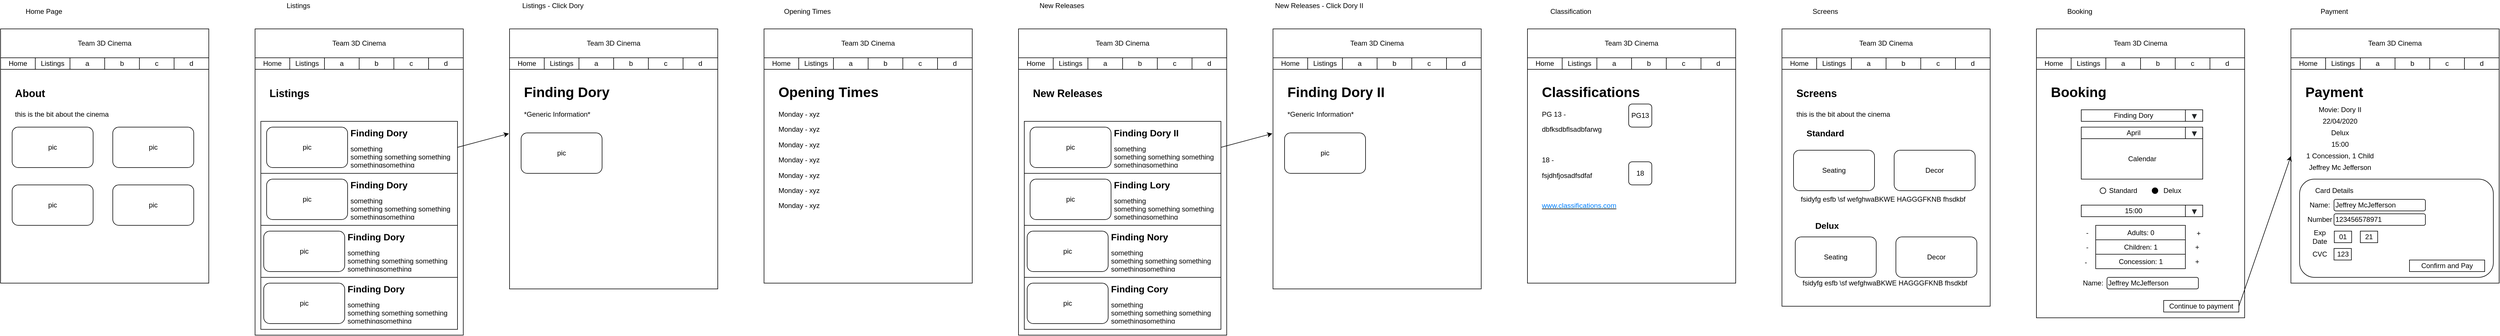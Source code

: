 <mxfile version="12.9.1" type="device"><diagram id="JrNga19NM8bTcL-4Tcwb" name="Page-1"><mxGraphModel dx="1422" dy="713" grid="1" gridSize="10" guides="1" tooltips="1" connect="1" arrows="1" fold="1" page="1" pageScale="1" pageWidth="827" pageHeight="1169" math="0" shadow="0"><root><mxCell id="0"/><mxCell id="1" parent="0"/><mxCell id="-zU_HBBz03_BT-fTh2u9-17" value="" style="rounded=0;whiteSpace=wrap;html=1;" vertex="1" parent="1"><mxGeometry x="520" y="80" width="360" height="530" as="geometry"/></mxCell><mxCell id="-zU_HBBz03_BT-fTh2u9-51" value="" style="rounded=0;whiteSpace=wrap;html=1;" vertex="1" parent="1"><mxGeometry x="530" y="510" width="340" height="90" as="geometry"/></mxCell><mxCell id="-zU_HBBz03_BT-fTh2u9-50" value="" style="rounded=0;whiteSpace=wrap;html=1;" vertex="1" parent="1"><mxGeometry x="530" y="420" width="340" height="90" as="geometry"/></mxCell><mxCell id="-zU_HBBz03_BT-fTh2u9-49" value="" style="rounded=0;whiteSpace=wrap;html=1;" vertex="1" parent="1"><mxGeometry x="530" y="330" width="340" height="90" as="geometry"/></mxCell><mxCell id="-zU_HBBz03_BT-fTh2u9-1" value="" style="rounded=0;whiteSpace=wrap;html=1;" vertex="1" parent="1"><mxGeometry x="80" y="80" width="360" height="440" as="geometry"/></mxCell><mxCell id="-zU_HBBz03_BT-fTh2u9-2" value="Team 3D Cinema" style="rounded=0;whiteSpace=wrap;html=1;" vertex="1" parent="1"><mxGeometry x="80" y="80" width="360" height="50" as="geometry"/></mxCell><mxCell id="-zU_HBBz03_BT-fTh2u9-4" value="Home" style="rounded=0;whiteSpace=wrap;html=1;" vertex="1" parent="1"><mxGeometry x="80" y="130" width="60" height="20" as="geometry"/></mxCell><mxCell id="-zU_HBBz03_BT-fTh2u9-5" value="Listings" style="rounded=0;whiteSpace=wrap;html=1;" vertex="1" parent="1"><mxGeometry x="140" y="130" width="60" height="20" as="geometry"/></mxCell><mxCell id="-zU_HBBz03_BT-fTh2u9-6" value="a" style="rounded=0;whiteSpace=wrap;html=1;" vertex="1" parent="1"><mxGeometry x="200" y="130" width="60" height="20" as="geometry"/></mxCell><mxCell id="-zU_HBBz03_BT-fTh2u9-7" value="b" style="rounded=0;whiteSpace=wrap;html=1;" vertex="1" parent="1"><mxGeometry x="260" y="130" width="60" height="20" as="geometry"/></mxCell><mxCell id="-zU_HBBz03_BT-fTh2u9-8" value="c" style="rounded=0;whiteSpace=wrap;html=1;" vertex="1" parent="1"><mxGeometry x="320" y="130" width="60" height="20" as="geometry"/></mxCell><mxCell id="-zU_HBBz03_BT-fTh2u9-9" value="d" style="rounded=0;whiteSpace=wrap;html=1;" vertex="1" parent="1"><mxGeometry x="380" y="130" width="60" height="20" as="geometry"/></mxCell><mxCell id="-zU_HBBz03_BT-fTh2u9-12" value="pic" style="rounded=1;whiteSpace=wrap;html=1;" vertex="1" parent="1"><mxGeometry x="100" y="250" width="140" height="70" as="geometry"/></mxCell><mxCell id="-zU_HBBz03_BT-fTh2u9-13" value="pic" style="rounded=1;whiteSpace=wrap;html=1;" vertex="1" parent="1"><mxGeometry x="274" y="250" width="140" height="70" as="geometry"/></mxCell><mxCell id="-zU_HBBz03_BT-fTh2u9-14" value="pic" style="rounded=1;whiteSpace=wrap;html=1;" vertex="1" parent="1"><mxGeometry x="100" y="350" width="140" height="70" as="geometry"/></mxCell><mxCell id="-zU_HBBz03_BT-fTh2u9-15" value="pic" style="rounded=1;whiteSpace=wrap;html=1;" vertex="1" parent="1"><mxGeometry x="274" y="350" width="140" height="70" as="geometry"/></mxCell><mxCell id="-zU_HBBz03_BT-fTh2u9-16" value="&lt;h1&gt;&lt;span&gt;&lt;font style=&quot;font-size: 18px&quot;&gt;About&lt;/font&gt;&lt;/span&gt;&lt;br&gt;&lt;/h1&gt;&lt;div&gt;&lt;span&gt;this is the bit about the cinema&lt;/span&gt;&lt;/div&gt;" style="text;html=1;strokeColor=none;fillColor=none;spacing=5;spacingTop=-20;whiteSpace=wrap;overflow=hidden;rounded=0;" vertex="1" parent="1"><mxGeometry x="100" y="170" width="190" height="120" as="geometry"/></mxCell><mxCell id="-zU_HBBz03_BT-fTh2u9-18" value="Team 3D Cinema" style="rounded=0;whiteSpace=wrap;html=1;" vertex="1" parent="1"><mxGeometry x="520" y="80" width="360" height="50" as="geometry"/></mxCell><mxCell id="-zU_HBBz03_BT-fTh2u9-19" value="Home" style="rounded=0;whiteSpace=wrap;html=1;" vertex="1" parent="1"><mxGeometry x="520" y="130" width="60" height="20" as="geometry"/></mxCell><mxCell id="-zU_HBBz03_BT-fTh2u9-20" value="Listings" style="rounded=0;whiteSpace=wrap;html=1;" vertex="1" parent="1"><mxGeometry x="580" y="130" width="60" height="20" as="geometry"/></mxCell><mxCell id="-zU_HBBz03_BT-fTh2u9-21" value="a" style="rounded=0;whiteSpace=wrap;html=1;" vertex="1" parent="1"><mxGeometry x="640" y="130" width="60" height="20" as="geometry"/></mxCell><mxCell id="-zU_HBBz03_BT-fTh2u9-22" value="b" style="rounded=0;whiteSpace=wrap;html=1;" vertex="1" parent="1"><mxGeometry x="700" y="130" width="60" height="20" as="geometry"/></mxCell><mxCell id="-zU_HBBz03_BT-fTh2u9-23" value="c" style="rounded=0;whiteSpace=wrap;html=1;" vertex="1" parent="1"><mxGeometry x="760" y="130" width="60" height="20" as="geometry"/></mxCell><mxCell id="-zU_HBBz03_BT-fTh2u9-24" value="d" style="rounded=0;whiteSpace=wrap;html=1;" vertex="1" parent="1"><mxGeometry x="820" y="130" width="60" height="20" as="geometry"/></mxCell><mxCell id="-zU_HBBz03_BT-fTh2u9-26" value="pic" style="rounded=1;whiteSpace=wrap;html=1;" vertex="1" parent="1"><mxGeometry x="535" y="430" width="140" height="70" as="geometry"/></mxCell><mxCell id="-zU_HBBz03_BT-fTh2u9-27" value="pic" style="rounded=1;whiteSpace=wrap;html=1;" vertex="1" parent="1"><mxGeometry x="540" y="340" width="140" height="70" as="geometry"/></mxCell><mxCell id="-zU_HBBz03_BT-fTh2u9-28" value="pic" style="rounded=1;whiteSpace=wrap;html=1;" vertex="1" parent="1"><mxGeometry x="535" y="520" width="140" height="70" as="geometry"/></mxCell><mxCell id="-zU_HBBz03_BT-fTh2u9-29" value="&lt;h1&gt;&lt;span style=&quot;font-size: 18px&quot;&gt;Listings&lt;/span&gt;&lt;/h1&gt;" style="text;html=1;strokeColor=none;fillColor=none;spacing=5;spacingTop=-20;whiteSpace=wrap;overflow=hidden;rounded=0;" vertex="1" parent="1"><mxGeometry x="540" y="170" width="190" height="120" as="geometry"/></mxCell><mxCell id="-zU_HBBz03_BT-fTh2u9-30" value="" style="rounded=0;whiteSpace=wrap;html=1;" vertex="1" parent="1"><mxGeometry x="960" y="90" width="360" height="440" as="geometry"/></mxCell><mxCell id="-zU_HBBz03_BT-fTh2u9-31" value="Team 3D Cinema" style="rounded=0;whiteSpace=wrap;html=1;" vertex="1" parent="1"><mxGeometry x="960" y="80" width="360" height="50" as="geometry"/></mxCell><mxCell id="-zU_HBBz03_BT-fTh2u9-32" value="Home" style="rounded=0;whiteSpace=wrap;html=1;" vertex="1" parent="1"><mxGeometry x="960" y="130" width="60" height="20" as="geometry"/></mxCell><mxCell id="-zU_HBBz03_BT-fTh2u9-33" value="Listings" style="rounded=0;whiteSpace=wrap;html=1;" vertex="1" parent="1"><mxGeometry x="1020" y="130" width="60" height="20" as="geometry"/></mxCell><mxCell id="-zU_HBBz03_BT-fTh2u9-34" value="a" style="rounded=0;whiteSpace=wrap;html=1;" vertex="1" parent="1"><mxGeometry x="1080" y="130" width="60" height="20" as="geometry"/></mxCell><mxCell id="-zU_HBBz03_BT-fTh2u9-35" value="b" style="rounded=0;whiteSpace=wrap;html=1;" vertex="1" parent="1"><mxGeometry x="1140" y="130" width="60" height="20" as="geometry"/></mxCell><mxCell id="-zU_HBBz03_BT-fTh2u9-36" value="c" style="rounded=0;whiteSpace=wrap;html=1;" vertex="1" parent="1"><mxGeometry x="1200" y="130" width="60" height="20" as="geometry"/></mxCell><mxCell id="-zU_HBBz03_BT-fTh2u9-37" value="d" style="rounded=0;whiteSpace=wrap;html=1;" vertex="1" parent="1"><mxGeometry x="1260" y="130" width="60" height="20" as="geometry"/></mxCell><mxCell id="-zU_HBBz03_BT-fTh2u9-45" value="&lt;h1 style=&quot;font-size: 16px&quot;&gt;Finding Dory&lt;/h1&gt;&lt;div&gt;something&lt;/div&gt;something something something somethingsomething&amp;nbsp;" style="text;html=1;strokeColor=none;fillColor=none;spacing=5;spacingTop=-20;whiteSpace=wrap;overflow=hidden;rounded=0;" vertex="1" parent="1"><mxGeometry x="680" y="340" width="190" height="70" as="geometry"/></mxCell><mxCell id="-zU_HBBz03_BT-fTh2u9-46" value="&lt;h1 style=&quot;font-size: 16px&quot;&gt;Finding Dory&lt;/h1&gt;&lt;div&gt;something&lt;/div&gt;something something something somethingsomething&amp;nbsp;" style="text;html=1;strokeColor=none;fillColor=none;spacing=5;spacingTop=-20;whiteSpace=wrap;overflow=hidden;rounded=0;" vertex="1" parent="1"><mxGeometry x="675" y="430" width="190" height="70" as="geometry"/></mxCell><mxCell id="-zU_HBBz03_BT-fTh2u9-47" value="&lt;h1 style=&quot;font-size: 16px&quot;&gt;Finding Dory&lt;/h1&gt;&lt;div&gt;something&lt;/div&gt;something something something somethingsomething&amp;nbsp;" style="text;html=1;strokeColor=none;fillColor=none;spacing=5;spacingTop=-20;whiteSpace=wrap;overflow=hidden;rounded=0;" vertex="1" parent="1"><mxGeometry x="675" y="520" width="190" height="70" as="geometry"/></mxCell><mxCell id="-zU_HBBz03_BT-fTh2u9-48" value="" style="rounded=0;whiteSpace=wrap;html=1;" vertex="1" parent="1"><mxGeometry x="530" y="240" width="340" height="90" as="geometry"/></mxCell><mxCell id="-zU_HBBz03_BT-fTh2u9-25" value="pic" style="rounded=1;whiteSpace=wrap;html=1;" vertex="1" parent="1"><mxGeometry x="540" y="250" width="140" height="70" as="geometry"/></mxCell><mxCell id="-zU_HBBz03_BT-fTh2u9-44" value="&lt;h1 style=&quot;font-size: 16px&quot;&gt;Finding Dory&lt;/h1&gt;&lt;div&gt;something&lt;/div&gt;something something something somethingsomething&amp;nbsp;" style="text;html=1;strokeColor=none;fillColor=none;spacing=5;spacingTop=-20;whiteSpace=wrap;overflow=hidden;rounded=0;" vertex="1" parent="1"><mxGeometry x="680" y="250" width="190" height="70" as="geometry"/></mxCell><mxCell id="-zU_HBBz03_BT-fTh2u9-52" value="&lt;h1&gt;Finding Dory&lt;/h1&gt;&lt;p&gt;*Generic Information*&lt;/p&gt;" style="text;html=1;strokeColor=none;fillColor=none;spacing=5;spacingTop=-20;whiteSpace=wrap;overflow=hidden;rounded=0;" vertex="1" parent="1"><mxGeometry x="980" y="170" width="190" height="80" as="geometry"/></mxCell><mxCell id="-zU_HBBz03_BT-fTh2u9-53" value="pic" style="rounded=1;whiteSpace=wrap;html=1;" vertex="1" parent="1"><mxGeometry x="980" y="260" width="140" height="70" as="geometry"/></mxCell><mxCell id="-zU_HBBz03_BT-fTh2u9-54" value="" style="endArrow=classic;html=1;entryX=-0.003;entryY=0.389;entryDx=0;entryDy=0;entryPerimeter=0;exitX=1;exitY=0.5;exitDx=0;exitDy=0;" edge="1" parent="1" source="-zU_HBBz03_BT-fTh2u9-44" target="-zU_HBBz03_BT-fTh2u9-30"><mxGeometry width="50" height="50" relative="1" as="geometry"><mxPoint x="770" y="360" as="sourcePoint"/><mxPoint x="820" y="310" as="targetPoint"/></mxGeometry></mxCell><mxCell id="-zU_HBBz03_BT-fTh2u9-55" value="Home Page" style="text;html=1;strokeColor=none;fillColor=none;align=center;verticalAlign=middle;whiteSpace=wrap;rounded=0;" vertex="1" parent="1"><mxGeometry x="80" y="40" width="150" height="20" as="geometry"/></mxCell><mxCell id="-zU_HBBz03_BT-fTh2u9-56" value="Listings" style="text;html=1;strokeColor=none;fillColor=none;align=center;verticalAlign=middle;whiteSpace=wrap;rounded=0;" vertex="1" parent="1"><mxGeometry x="520" y="30" width="150" height="20" as="geometry"/></mxCell><mxCell id="-zU_HBBz03_BT-fTh2u9-57" value="Listings - Click Dory" style="text;html=1;strokeColor=none;fillColor=none;align=center;verticalAlign=middle;whiteSpace=wrap;rounded=0;" vertex="1" parent="1"><mxGeometry x="960" y="30" width="150" height="20" as="geometry"/></mxCell><mxCell id="-zU_HBBz03_BT-fTh2u9-58" value="" style="rounded=0;whiteSpace=wrap;html=1;" vertex="1" parent="1"><mxGeometry x="1400" y="80" width="360" height="440" as="geometry"/></mxCell><mxCell id="-zU_HBBz03_BT-fTh2u9-59" value="Team 3D Cinema" style="rounded=0;whiteSpace=wrap;html=1;" vertex="1" parent="1"><mxGeometry x="1400" y="80" width="360" height="50" as="geometry"/></mxCell><mxCell id="-zU_HBBz03_BT-fTh2u9-60" value="Home" style="rounded=0;whiteSpace=wrap;html=1;" vertex="1" parent="1"><mxGeometry x="1400" y="130" width="60" height="20" as="geometry"/></mxCell><mxCell id="-zU_HBBz03_BT-fTh2u9-61" value="Listings" style="rounded=0;whiteSpace=wrap;html=1;" vertex="1" parent="1"><mxGeometry x="1460" y="130" width="60" height="20" as="geometry"/></mxCell><mxCell id="-zU_HBBz03_BT-fTh2u9-62" value="a" style="rounded=0;whiteSpace=wrap;html=1;" vertex="1" parent="1"><mxGeometry x="1520" y="130" width="60" height="20" as="geometry"/></mxCell><mxCell id="-zU_HBBz03_BT-fTh2u9-63" value="b" style="rounded=0;whiteSpace=wrap;html=1;" vertex="1" parent="1"><mxGeometry x="1580" y="130" width="60" height="20" as="geometry"/></mxCell><mxCell id="-zU_HBBz03_BT-fTh2u9-64" value="c" style="rounded=0;whiteSpace=wrap;html=1;" vertex="1" parent="1"><mxGeometry x="1640" y="130" width="60" height="20" as="geometry"/></mxCell><mxCell id="-zU_HBBz03_BT-fTh2u9-65" value="d" style="rounded=0;whiteSpace=wrap;html=1;" vertex="1" parent="1"><mxGeometry x="1700" y="130" width="60" height="20" as="geometry"/></mxCell><mxCell id="-zU_HBBz03_BT-fTh2u9-71" value="Opening Times" style="text;html=1;strokeColor=none;fillColor=none;align=center;verticalAlign=middle;whiteSpace=wrap;rounded=0;" vertex="1" parent="1"><mxGeometry x="1400" y="40" width="150" height="20" as="geometry"/></mxCell><mxCell id="-zU_HBBz03_BT-fTh2u9-72" value="&lt;h1&gt;Opening Times&lt;/h1&gt;&lt;p&gt;Monday - xyz&lt;/p&gt;&lt;p&gt;Monday - xyz&lt;br&gt;&lt;/p&gt;&lt;p&gt;Monday - xyz&lt;br&gt;&lt;/p&gt;&lt;p&gt;Monday - xyz&lt;br&gt;&lt;/p&gt;&lt;p&gt;Monday - xyz&lt;br&gt;&lt;/p&gt;&lt;p&gt;Monday - xyz&lt;br&gt;&lt;/p&gt;&lt;p&gt;Monday - xyz&lt;br&gt;&lt;/p&gt;" style="text;html=1;strokeColor=none;fillColor=none;spacing=5;spacingTop=-20;whiteSpace=wrap;overflow=hidden;rounded=0;" vertex="1" parent="1"><mxGeometry x="1420" y="170" width="330" height="230" as="geometry"/></mxCell><mxCell id="-zU_HBBz03_BT-fTh2u9-73" value="" style="rounded=0;whiteSpace=wrap;html=1;" vertex="1" parent="1"><mxGeometry x="1840" y="80" width="360" height="530" as="geometry"/></mxCell><mxCell id="-zU_HBBz03_BT-fTh2u9-74" value="" style="rounded=0;whiteSpace=wrap;html=1;" vertex="1" parent="1"><mxGeometry x="1850" y="510" width="340" height="90" as="geometry"/></mxCell><mxCell id="-zU_HBBz03_BT-fTh2u9-75" value="" style="rounded=0;whiteSpace=wrap;html=1;" vertex="1" parent="1"><mxGeometry x="1850" y="420" width="340" height="90" as="geometry"/></mxCell><mxCell id="-zU_HBBz03_BT-fTh2u9-76" value="" style="rounded=0;whiteSpace=wrap;html=1;" vertex="1" parent="1"><mxGeometry x="1850" y="330" width="340" height="90" as="geometry"/></mxCell><mxCell id="-zU_HBBz03_BT-fTh2u9-77" value="Team 3D Cinema" style="rounded=0;whiteSpace=wrap;html=1;" vertex="1" parent="1"><mxGeometry x="1840" y="80" width="360" height="50" as="geometry"/></mxCell><mxCell id="-zU_HBBz03_BT-fTh2u9-78" value="Home" style="rounded=0;whiteSpace=wrap;html=1;" vertex="1" parent="1"><mxGeometry x="1840" y="130" width="60" height="20" as="geometry"/></mxCell><mxCell id="-zU_HBBz03_BT-fTh2u9-79" value="Listings" style="rounded=0;whiteSpace=wrap;html=1;" vertex="1" parent="1"><mxGeometry x="1900" y="130" width="60" height="20" as="geometry"/></mxCell><mxCell id="-zU_HBBz03_BT-fTh2u9-80" value="a" style="rounded=0;whiteSpace=wrap;html=1;" vertex="1" parent="1"><mxGeometry x="1960" y="130" width="60" height="20" as="geometry"/></mxCell><mxCell id="-zU_HBBz03_BT-fTh2u9-81" value="b" style="rounded=0;whiteSpace=wrap;html=1;" vertex="1" parent="1"><mxGeometry x="2020" y="130" width="60" height="20" as="geometry"/></mxCell><mxCell id="-zU_HBBz03_BT-fTh2u9-82" value="c" style="rounded=0;whiteSpace=wrap;html=1;" vertex="1" parent="1"><mxGeometry x="2080" y="130" width="60" height="20" as="geometry"/></mxCell><mxCell id="-zU_HBBz03_BT-fTh2u9-83" value="d" style="rounded=0;whiteSpace=wrap;html=1;" vertex="1" parent="1"><mxGeometry x="2140" y="130" width="60" height="20" as="geometry"/></mxCell><mxCell id="-zU_HBBz03_BT-fTh2u9-84" value="pic" style="rounded=1;whiteSpace=wrap;html=1;" vertex="1" parent="1"><mxGeometry x="1855" y="430" width="140" height="70" as="geometry"/></mxCell><mxCell id="-zU_HBBz03_BT-fTh2u9-85" value="pic" style="rounded=1;whiteSpace=wrap;html=1;" vertex="1" parent="1"><mxGeometry x="1860" y="340" width="140" height="70" as="geometry"/></mxCell><mxCell id="-zU_HBBz03_BT-fTh2u9-86" value="pic" style="rounded=1;whiteSpace=wrap;html=1;" vertex="1" parent="1"><mxGeometry x="1855" y="520" width="140" height="70" as="geometry"/></mxCell><mxCell id="-zU_HBBz03_BT-fTh2u9-87" value="&lt;h1&gt;&lt;span style=&quot;font-size: 18px&quot;&gt;New Releases&lt;/span&gt;&lt;/h1&gt;" style="text;html=1;strokeColor=none;fillColor=none;spacing=5;spacingTop=-20;whiteSpace=wrap;overflow=hidden;rounded=0;" vertex="1" parent="1"><mxGeometry x="1860" y="170" width="190" height="120" as="geometry"/></mxCell><mxCell id="-zU_HBBz03_BT-fTh2u9-88" value="" style="rounded=0;whiteSpace=wrap;html=1;" vertex="1" parent="1"><mxGeometry x="2280" y="90" width="360" height="440" as="geometry"/></mxCell><mxCell id="-zU_HBBz03_BT-fTh2u9-89" value="Team 3D Cinema" style="rounded=0;whiteSpace=wrap;html=1;" vertex="1" parent="1"><mxGeometry x="2280" y="80" width="360" height="50" as="geometry"/></mxCell><mxCell id="-zU_HBBz03_BT-fTh2u9-90" value="Home" style="rounded=0;whiteSpace=wrap;html=1;" vertex="1" parent="1"><mxGeometry x="2280" y="130" width="60" height="20" as="geometry"/></mxCell><mxCell id="-zU_HBBz03_BT-fTh2u9-91" value="Listings" style="rounded=0;whiteSpace=wrap;html=1;" vertex="1" parent="1"><mxGeometry x="2340" y="130" width="60" height="20" as="geometry"/></mxCell><mxCell id="-zU_HBBz03_BT-fTh2u9-92" value="a" style="rounded=0;whiteSpace=wrap;html=1;" vertex="1" parent="1"><mxGeometry x="2400" y="130" width="60" height="20" as="geometry"/></mxCell><mxCell id="-zU_HBBz03_BT-fTh2u9-93" value="b" style="rounded=0;whiteSpace=wrap;html=1;" vertex="1" parent="1"><mxGeometry x="2460" y="130" width="60" height="20" as="geometry"/></mxCell><mxCell id="-zU_HBBz03_BT-fTh2u9-94" value="c" style="rounded=0;whiteSpace=wrap;html=1;" vertex="1" parent="1"><mxGeometry x="2520" y="130" width="60" height="20" as="geometry"/></mxCell><mxCell id="-zU_HBBz03_BT-fTh2u9-95" value="d" style="rounded=0;whiteSpace=wrap;html=1;" vertex="1" parent="1"><mxGeometry x="2580" y="130" width="60" height="20" as="geometry"/></mxCell><mxCell id="-zU_HBBz03_BT-fTh2u9-96" value="&lt;h1 style=&quot;font-size: 16px&quot;&gt;Finding Lory&lt;/h1&gt;&lt;div&gt;something&lt;/div&gt;something something something somethingsomething&amp;nbsp;" style="text;html=1;strokeColor=none;fillColor=none;spacing=5;spacingTop=-20;whiteSpace=wrap;overflow=hidden;rounded=0;" vertex="1" parent="1"><mxGeometry x="2000" y="340" width="190" height="70" as="geometry"/></mxCell><mxCell id="-zU_HBBz03_BT-fTh2u9-97" value="&lt;h1 style=&quot;font-size: 16px&quot;&gt;Finding Nory&lt;/h1&gt;&lt;div&gt;something&lt;/div&gt;something something something somethingsomething&amp;nbsp;" style="text;html=1;strokeColor=none;fillColor=none;spacing=5;spacingTop=-20;whiteSpace=wrap;overflow=hidden;rounded=0;" vertex="1" parent="1"><mxGeometry x="1995" y="430" width="190" height="70" as="geometry"/></mxCell><mxCell id="-zU_HBBz03_BT-fTh2u9-98" value="&lt;h1 style=&quot;font-size: 16px&quot;&gt;Finding Cory&lt;/h1&gt;&lt;div&gt;something&lt;/div&gt;something something something somethingsomething&amp;nbsp;" style="text;html=1;strokeColor=none;fillColor=none;spacing=5;spacingTop=-20;whiteSpace=wrap;overflow=hidden;rounded=0;" vertex="1" parent="1"><mxGeometry x="1995" y="520" width="190" height="70" as="geometry"/></mxCell><mxCell id="-zU_HBBz03_BT-fTh2u9-99" value="" style="rounded=0;whiteSpace=wrap;html=1;" vertex="1" parent="1"><mxGeometry x="1850" y="240" width="340" height="90" as="geometry"/></mxCell><mxCell id="-zU_HBBz03_BT-fTh2u9-100" value="pic" style="rounded=1;whiteSpace=wrap;html=1;" vertex="1" parent="1"><mxGeometry x="1860" y="250" width="140" height="70" as="geometry"/></mxCell><mxCell id="-zU_HBBz03_BT-fTh2u9-101" value="&lt;h1 style=&quot;font-size: 16px&quot;&gt;Finding Dory II&lt;/h1&gt;&lt;div&gt;something&lt;/div&gt;something something something somethingsomething&amp;nbsp;" style="text;html=1;strokeColor=none;fillColor=none;spacing=5;spacingTop=-20;whiteSpace=wrap;overflow=hidden;rounded=0;" vertex="1" parent="1"><mxGeometry x="2000" y="250" width="190" height="70" as="geometry"/></mxCell><mxCell id="-zU_HBBz03_BT-fTh2u9-102" value="&lt;h1&gt;Finding Dory II&lt;/h1&gt;&lt;p&gt;*Generic Information*&lt;/p&gt;" style="text;html=1;strokeColor=none;fillColor=none;spacing=5;spacingTop=-20;whiteSpace=wrap;overflow=hidden;rounded=0;" vertex="1" parent="1"><mxGeometry x="2300" y="170" width="190" height="80" as="geometry"/></mxCell><mxCell id="-zU_HBBz03_BT-fTh2u9-103" value="pic" style="rounded=1;whiteSpace=wrap;html=1;" vertex="1" parent="1"><mxGeometry x="2300" y="260" width="140" height="70" as="geometry"/></mxCell><mxCell id="-zU_HBBz03_BT-fTh2u9-104" value="" style="endArrow=classic;html=1;entryX=-0.003;entryY=0.389;entryDx=0;entryDy=0;entryPerimeter=0;exitX=1;exitY=0.5;exitDx=0;exitDy=0;" edge="1" parent="1" source="-zU_HBBz03_BT-fTh2u9-101" target="-zU_HBBz03_BT-fTh2u9-88"><mxGeometry width="50" height="50" relative="1" as="geometry"><mxPoint x="2090" y="360" as="sourcePoint"/><mxPoint x="2140" y="310" as="targetPoint"/></mxGeometry></mxCell><mxCell id="-zU_HBBz03_BT-fTh2u9-105" value="New Releases" style="text;html=1;strokeColor=none;fillColor=none;align=center;verticalAlign=middle;whiteSpace=wrap;rounded=0;" vertex="1" parent="1"><mxGeometry x="1840" y="30" width="150" height="20" as="geometry"/></mxCell><mxCell id="-zU_HBBz03_BT-fTh2u9-106" value="New Releases - Click Dory II" style="text;html=1;strokeColor=none;fillColor=none;align=center;verticalAlign=middle;whiteSpace=wrap;rounded=0;" vertex="1" parent="1"><mxGeometry x="2280" y="30" width="160" height="20" as="geometry"/></mxCell><mxCell id="-zU_HBBz03_BT-fTh2u9-107" value="" style="rounded=0;whiteSpace=wrap;html=1;" vertex="1" parent="1"><mxGeometry x="2720" y="80" width="360" height="440" as="geometry"/></mxCell><mxCell id="-zU_HBBz03_BT-fTh2u9-108" value="Team 3D Cinema" style="rounded=0;whiteSpace=wrap;html=1;" vertex="1" parent="1"><mxGeometry x="2720" y="80" width="360" height="50" as="geometry"/></mxCell><mxCell id="-zU_HBBz03_BT-fTh2u9-109" value="Home" style="rounded=0;whiteSpace=wrap;html=1;" vertex="1" parent="1"><mxGeometry x="2720" y="130" width="60" height="20" as="geometry"/></mxCell><mxCell id="-zU_HBBz03_BT-fTh2u9-110" value="Listings" style="rounded=0;whiteSpace=wrap;html=1;" vertex="1" parent="1"><mxGeometry x="2780" y="130" width="60" height="20" as="geometry"/></mxCell><mxCell id="-zU_HBBz03_BT-fTh2u9-111" value="a" style="rounded=0;whiteSpace=wrap;html=1;" vertex="1" parent="1"><mxGeometry x="2840" y="130" width="60" height="20" as="geometry"/></mxCell><mxCell id="-zU_HBBz03_BT-fTh2u9-112" value="b" style="rounded=0;whiteSpace=wrap;html=1;" vertex="1" parent="1"><mxGeometry x="2900" y="130" width="60" height="20" as="geometry"/></mxCell><mxCell id="-zU_HBBz03_BT-fTh2u9-113" value="c" style="rounded=0;whiteSpace=wrap;html=1;" vertex="1" parent="1"><mxGeometry x="2960" y="130" width="60" height="20" as="geometry"/></mxCell><mxCell id="-zU_HBBz03_BT-fTh2u9-114" value="d" style="rounded=0;whiteSpace=wrap;html=1;" vertex="1" parent="1"><mxGeometry x="3020" y="130" width="60" height="20" as="geometry"/></mxCell><mxCell id="-zU_HBBz03_BT-fTh2u9-115" value="Classification" style="text;html=1;strokeColor=none;fillColor=none;align=center;verticalAlign=middle;whiteSpace=wrap;rounded=0;" vertex="1" parent="1"><mxGeometry x="2720" y="40" width="150" height="20" as="geometry"/></mxCell><mxCell id="-zU_HBBz03_BT-fTh2u9-116" value="&lt;h1&gt;Classifications&lt;/h1&gt;&lt;p&gt;PG 13 -&amp;nbsp;&lt;/p&gt;&lt;p&gt;dbfksdbflsadbfarwg&lt;/p&gt;&lt;p&gt;&lt;br&gt;&lt;/p&gt;&lt;p&gt;18 -&amp;nbsp;&lt;/p&gt;&lt;p&gt;fsjdhfjosadfsdfaf&lt;/p&gt;&lt;p&gt;&lt;br&gt;&lt;/p&gt;&lt;p&gt;&lt;u&gt;&lt;font color=&quot;#007fff&quot;&gt;www.classifications.com&lt;/font&gt;&lt;/u&gt;&lt;/p&gt;" style="text;html=1;strokeColor=none;fillColor=none;spacing=5;spacingTop=-20;whiteSpace=wrap;overflow=hidden;rounded=0;" vertex="1" parent="1"><mxGeometry x="2740" y="170" width="330" height="230" as="geometry"/></mxCell><mxCell id="-zU_HBBz03_BT-fTh2u9-117" value="PG13" style="rounded=1;whiteSpace=wrap;html=1;" vertex="1" parent="1"><mxGeometry x="2895" y="210" width="40" height="40" as="geometry"/></mxCell><mxCell id="-zU_HBBz03_BT-fTh2u9-118" value="18" style="rounded=1;whiteSpace=wrap;html=1;" vertex="1" parent="1"><mxGeometry x="2895" y="310" width="40" height="40" as="geometry"/></mxCell><mxCell id="-zU_HBBz03_BT-fTh2u9-119" value="" style="rounded=0;whiteSpace=wrap;html=1;" vertex="1" parent="1"><mxGeometry x="3160" y="80" width="360" height="480" as="geometry"/></mxCell><mxCell id="-zU_HBBz03_BT-fTh2u9-120" value="Team 3D Cinema" style="rounded=0;whiteSpace=wrap;html=1;" vertex="1" parent="1"><mxGeometry x="3160" y="80" width="360" height="50" as="geometry"/></mxCell><mxCell id="-zU_HBBz03_BT-fTh2u9-121" value="Home" style="rounded=0;whiteSpace=wrap;html=1;" vertex="1" parent="1"><mxGeometry x="3160" y="130" width="60" height="20" as="geometry"/></mxCell><mxCell id="-zU_HBBz03_BT-fTh2u9-122" value="Listings" style="rounded=0;whiteSpace=wrap;html=1;" vertex="1" parent="1"><mxGeometry x="3220" y="130" width="60" height="20" as="geometry"/></mxCell><mxCell id="-zU_HBBz03_BT-fTh2u9-123" value="a" style="rounded=0;whiteSpace=wrap;html=1;" vertex="1" parent="1"><mxGeometry x="3280" y="130" width="60" height="20" as="geometry"/></mxCell><mxCell id="-zU_HBBz03_BT-fTh2u9-124" value="b" style="rounded=0;whiteSpace=wrap;html=1;" vertex="1" parent="1"><mxGeometry x="3340" y="130" width="60" height="20" as="geometry"/></mxCell><mxCell id="-zU_HBBz03_BT-fTh2u9-125" value="c" style="rounded=0;whiteSpace=wrap;html=1;" vertex="1" parent="1"><mxGeometry x="3400" y="130" width="60" height="20" as="geometry"/></mxCell><mxCell id="-zU_HBBz03_BT-fTh2u9-126" value="d" style="rounded=0;whiteSpace=wrap;html=1;" vertex="1" parent="1"><mxGeometry x="3460" y="130" width="60" height="20" as="geometry"/></mxCell><mxCell id="-zU_HBBz03_BT-fTh2u9-127" value="Seating" style="rounded=1;whiteSpace=wrap;html=1;" vertex="1" parent="1"><mxGeometry x="3180" y="290" width="140" height="70" as="geometry"/></mxCell><mxCell id="-zU_HBBz03_BT-fTh2u9-128" value="Decor" style="rounded=1;whiteSpace=wrap;html=1;" vertex="1" parent="1"><mxGeometry x="3354" y="290" width="140" height="70" as="geometry"/></mxCell><mxCell id="-zU_HBBz03_BT-fTh2u9-129" value="Seating" style="rounded=1;whiteSpace=wrap;html=1;" vertex="1" parent="1"><mxGeometry x="3183" y="440" width="140" height="70" as="geometry"/></mxCell><mxCell id="-zU_HBBz03_BT-fTh2u9-130" value="Decor" style="rounded=1;whiteSpace=wrap;html=1;" vertex="1" parent="1"><mxGeometry x="3357" y="440" width="140" height="70" as="geometry"/></mxCell><mxCell id="-zU_HBBz03_BT-fTh2u9-131" value="&lt;h1&gt;&lt;span style=&quot;font-size: 18px&quot;&gt;Screens&lt;/span&gt;&lt;/h1&gt;&lt;div&gt;&lt;span&gt;this is the bit about the cinema&lt;/span&gt;&lt;/div&gt;" style="text;html=1;strokeColor=none;fillColor=none;spacing=5;spacingTop=-20;whiteSpace=wrap;overflow=hidden;rounded=0;" vertex="1" parent="1"><mxGeometry x="3180" y="170" width="190" height="120" as="geometry"/></mxCell><mxCell id="-zU_HBBz03_BT-fTh2u9-132" value="Screens" style="text;html=1;strokeColor=none;fillColor=none;align=center;verticalAlign=middle;whiteSpace=wrap;rounded=0;" vertex="1" parent="1"><mxGeometry x="3160" y="40" width="150" height="20" as="geometry"/></mxCell><mxCell id="-zU_HBBz03_BT-fTh2u9-133" value="&lt;b&gt;&lt;font style=&quot;font-size: 15px&quot;&gt;Standard&lt;/font&gt;&lt;/b&gt;" style="text;html=1;strokeColor=none;fillColor=none;align=center;verticalAlign=middle;whiteSpace=wrap;rounded=0;" vertex="1" parent="1"><mxGeometry x="3180" y="250" width="110" height="20" as="geometry"/></mxCell><mxCell id="-zU_HBBz03_BT-fTh2u9-134" value="&lt;b&gt;&lt;font style=&quot;font-size: 15px&quot;&gt;Delux&lt;/font&gt;&lt;/b&gt;" style="text;html=1;strokeColor=none;fillColor=none;align=center;verticalAlign=middle;whiteSpace=wrap;rounded=0;" vertex="1" parent="1"><mxGeometry x="3183" y="410" width="110" height="20" as="geometry"/></mxCell><mxCell id="-zU_HBBz03_BT-fTh2u9-135" value="fsidyfg esfb \sf wefghwaBKWE HAGGGFKNB fhsdkbf" style="text;html=1;strokeColor=none;fillColor=none;align=center;verticalAlign=middle;whiteSpace=wrap;rounded=0;" vertex="1" parent="1"><mxGeometry x="3180" y="365" width="310" height="20" as="geometry"/></mxCell><mxCell id="-zU_HBBz03_BT-fTh2u9-136" value="fsidyfg esfb \sf wefghwaBKWE HAGGGFKNB fhsdkbf" style="text;html=1;strokeColor=none;fillColor=none;align=center;verticalAlign=middle;whiteSpace=wrap;rounded=0;" vertex="1" parent="1"><mxGeometry x="3183" y="510" width="310" height="20" as="geometry"/></mxCell><mxCell id="-zU_HBBz03_BT-fTh2u9-137" value="" style="rounded=0;whiteSpace=wrap;html=1;" vertex="1" parent="1"><mxGeometry x="3600" y="80" width="360" height="500" as="geometry"/></mxCell><mxCell id="-zU_HBBz03_BT-fTh2u9-138" value="Team 3D Cinema" style="rounded=0;whiteSpace=wrap;html=1;" vertex="1" parent="1"><mxGeometry x="3600" y="80" width="360" height="50" as="geometry"/></mxCell><mxCell id="-zU_HBBz03_BT-fTh2u9-139" value="Home" style="rounded=0;whiteSpace=wrap;html=1;" vertex="1" parent="1"><mxGeometry x="3600" y="130" width="60" height="20" as="geometry"/></mxCell><mxCell id="-zU_HBBz03_BT-fTh2u9-140" value="Listings" style="rounded=0;whiteSpace=wrap;html=1;" vertex="1" parent="1"><mxGeometry x="3660" y="130" width="60" height="20" as="geometry"/></mxCell><mxCell id="-zU_HBBz03_BT-fTh2u9-141" value="a" style="rounded=0;whiteSpace=wrap;html=1;" vertex="1" parent="1"><mxGeometry x="3720" y="130" width="60" height="20" as="geometry"/></mxCell><mxCell id="-zU_HBBz03_BT-fTh2u9-142" value="b" style="rounded=0;whiteSpace=wrap;html=1;" vertex="1" parent="1"><mxGeometry x="3780" y="130" width="60" height="20" as="geometry"/></mxCell><mxCell id="-zU_HBBz03_BT-fTh2u9-143" value="c" style="rounded=0;whiteSpace=wrap;html=1;" vertex="1" parent="1"><mxGeometry x="3840" y="130" width="60" height="20" as="geometry"/></mxCell><mxCell id="-zU_HBBz03_BT-fTh2u9-144" value="d" style="rounded=0;whiteSpace=wrap;html=1;" vertex="1" parent="1"><mxGeometry x="3900" y="130" width="60" height="20" as="geometry"/></mxCell><mxCell id="-zU_HBBz03_BT-fTh2u9-145" value="Booking" style="text;html=1;strokeColor=none;fillColor=none;align=center;verticalAlign=middle;whiteSpace=wrap;rounded=0;" vertex="1" parent="1"><mxGeometry x="3600" y="40" width="150" height="20" as="geometry"/></mxCell><mxCell id="-zU_HBBz03_BT-fTh2u9-146" value="&lt;h1&gt;Booking&lt;/h1&gt;" style="text;html=1;strokeColor=none;fillColor=none;spacing=5;spacingTop=-20;whiteSpace=wrap;overflow=hidden;rounded=0;" vertex="1" parent="1"><mxGeometry x="3620" y="170" width="330" height="40" as="geometry"/></mxCell><mxCell id="-zU_HBBz03_BT-fTh2u9-147" value="Finding Dory" style="rounded=0;whiteSpace=wrap;html=1;" vertex="1" parent="1"><mxGeometry x="3677.5" y="220" width="180" height="20" as="geometry"/></mxCell><mxCell id="-zU_HBBz03_BT-fTh2u9-148" value="&lt;span style=&quot;color: rgb(36 , 39 , 41) ; font-family: &amp;#34;arial&amp;#34; , &amp;#34;helvetica neue&amp;#34; , &amp;#34;helvetica&amp;#34; , sans-serif ; font-size: 15px ; text-align: left ; white-space: normal ; background-color: rgb(255 , 255 , 255)&quot;&gt;▼&lt;/span&gt;" style="rounded=0;whiteSpace=wrap;html=1;" vertex="1" parent="1"><mxGeometry x="3857.5" y="220" width="30" height="20" as="geometry"/></mxCell><mxCell id="-zU_HBBz03_BT-fTh2u9-149" value="April" style="rounded=0;whiteSpace=wrap;html=1;" vertex="1" parent="1"><mxGeometry x="3677.5" y="250" width="180" height="20" as="geometry"/></mxCell><mxCell id="-zU_HBBz03_BT-fTh2u9-150" value="&lt;span style=&quot;color: rgb(36 , 39 , 41) ; font-family: &amp;#34;arial&amp;#34; , &amp;#34;helvetica neue&amp;#34; , &amp;#34;helvetica&amp;#34; , sans-serif ; font-size: 15px ; text-align: left ; white-space: normal ; background-color: rgb(255 , 255 , 255)&quot;&gt;▼&lt;/span&gt;" style="rounded=0;whiteSpace=wrap;html=1;" vertex="1" parent="1"><mxGeometry x="3857.5" y="250" width="30" height="20" as="geometry"/></mxCell><mxCell id="-zU_HBBz03_BT-fTh2u9-151" value="Calendar" style="rounded=0;whiteSpace=wrap;html=1;" vertex="1" parent="1"><mxGeometry x="3677.5" y="270" width="210" height="70" as="geometry"/></mxCell><mxCell id="-zU_HBBz03_BT-fTh2u9-192" value="" style="group" vertex="1" connectable="0" parent="1"><mxGeometry x="3667.5" y="420" width="235" height="75" as="geometry"/></mxCell><mxCell id="-zU_HBBz03_BT-fTh2u9-182" value="Adults: 0" style="rounded=0;whiteSpace=wrap;html=1;" vertex="1" parent="-zU_HBBz03_BT-fTh2u9-192"><mxGeometry x="35" width="155" height="25" as="geometry"/></mxCell><mxCell id="-zU_HBBz03_BT-fTh2u9-183" value="-" style="text;html=1;strokeColor=none;fillColor=none;align=center;verticalAlign=middle;whiteSpace=wrap;rounded=0;" vertex="1" parent="-zU_HBBz03_BT-fTh2u9-192"><mxGeometry y="2.5" width="40" height="20" as="geometry"/></mxCell><mxCell id="-zU_HBBz03_BT-fTh2u9-184" value="+" style="text;html=1;strokeColor=none;fillColor=none;align=center;verticalAlign=middle;whiteSpace=wrap;rounded=0;" vertex="1" parent="-zU_HBBz03_BT-fTh2u9-192"><mxGeometry x="190" y="2.5" width="45" height="22.5" as="geometry"/></mxCell><mxCell id="-zU_HBBz03_BT-fTh2u9-185" value="Children: 1" style="rounded=0;whiteSpace=wrap;html=1;" vertex="1" parent="-zU_HBBz03_BT-fTh2u9-192"><mxGeometry x="35" y="25" width="155" height="25" as="geometry"/></mxCell><mxCell id="-zU_HBBz03_BT-fTh2u9-186" value="-" style="text;html=1;strokeColor=none;fillColor=none;align=center;verticalAlign=middle;whiteSpace=wrap;rounded=0;" vertex="1" parent="-zU_HBBz03_BT-fTh2u9-192"><mxGeometry y="27.5" width="40" height="20" as="geometry"/></mxCell><mxCell id="-zU_HBBz03_BT-fTh2u9-187" value="+" style="text;html=1;strokeColor=none;fillColor=none;align=center;verticalAlign=middle;whiteSpace=wrap;rounded=0;" vertex="1" parent="-zU_HBBz03_BT-fTh2u9-192"><mxGeometry x="190" y="27.5" width="40" height="20" as="geometry"/></mxCell><mxCell id="-zU_HBBz03_BT-fTh2u9-188" value="Concession: 1" style="rounded=0;whiteSpace=wrap;html=1;" vertex="1" parent="-zU_HBBz03_BT-fTh2u9-192"><mxGeometry x="35" y="50" width="155" height="25" as="geometry"/></mxCell><mxCell id="-zU_HBBz03_BT-fTh2u9-189" value="-" style="text;html=1;strokeColor=none;fillColor=none;align=center;verticalAlign=middle;whiteSpace=wrap;rounded=0;" vertex="1" parent="-zU_HBBz03_BT-fTh2u9-192"><mxGeometry y="55" width="35" height="17.5" as="geometry"/></mxCell><mxCell id="-zU_HBBz03_BT-fTh2u9-190" value="+" style="text;html=1;strokeColor=none;fillColor=none;align=center;verticalAlign=middle;whiteSpace=wrap;rounded=0;" vertex="1" parent="-zU_HBBz03_BT-fTh2u9-192"><mxGeometry x="190" y="52.5" width="40" height="20" as="geometry"/></mxCell><mxCell id="-zU_HBBz03_BT-fTh2u9-202" value="" style="group" vertex="1" connectable="0" parent="1"><mxGeometry x="3710" y="350" width="145" height="20" as="geometry"/></mxCell><mxCell id="-zU_HBBz03_BT-fTh2u9-193" value="" style="ellipse;whiteSpace=wrap;html=1;" vertex="1" parent="-zU_HBBz03_BT-fTh2u9-202"><mxGeometry y="5" width="10" height="10" as="geometry"/></mxCell><mxCell id="-zU_HBBz03_BT-fTh2u9-194" value="Standard" style="text;html=1;strokeColor=none;fillColor=none;align=center;verticalAlign=middle;whiteSpace=wrap;rounded=0;" vertex="1" parent="-zU_HBBz03_BT-fTh2u9-202"><mxGeometry x="20" width="40" height="20" as="geometry"/></mxCell><mxCell id="-zU_HBBz03_BT-fTh2u9-197" value="" style="ellipse;whiteSpace=wrap;html=1;fillColor=#000000;" vertex="1" parent="-zU_HBBz03_BT-fTh2u9-202"><mxGeometry x="90" y="5" width="10" height="10" as="geometry"/></mxCell><mxCell id="-zU_HBBz03_BT-fTh2u9-198" value="Delux" style="text;html=1;strokeColor=none;fillColor=none;align=center;verticalAlign=middle;whiteSpace=wrap;rounded=0;" vertex="1" parent="-zU_HBBz03_BT-fTh2u9-202"><mxGeometry x="105" width="40" height="20" as="geometry"/></mxCell><mxCell id="-zU_HBBz03_BT-fTh2u9-203" value="" style="group" vertex="1" connectable="0" parent="1"><mxGeometry x="3677.5" y="385" width="210" height="20" as="geometry"/></mxCell><mxCell id="-zU_HBBz03_BT-fTh2u9-177" value="15:00" style="rounded=0;whiteSpace=wrap;html=1;" vertex="1" parent="-zU_HBBz03_BT-fTh2u9-203"><mxGeometry width="180" height="20" as="geometry"/></mxCell><mxCell id="-zU_HBBz03_BT-fTh2u9-178" value="&lt;span style=&quot;color: rgb(36 , 39 , 41) ; font-family: &amp;#34;arial&amp;#34; , &amp;#34;helvetica neue&amp;#34; , &amp;#34;helvetica&amp;#34; , sans-serif ; font-size: 15px ; text-align: left ; white-space: normal ; background-color: rgb(255 , 255 , 255)&quot;&gt;▼&lt;/span&gt;" style="rounded=0;whiteSpace=wrap;html=1;" vertex="1" parent="-zU_HBBz03_BT-fTh2u9-203"><mxGeometry x="180" width="30" height="20" as="geometry"/></mxCell><mxCell id="-zU_HBBz03_BT-fTh2u9-205" value="Continue to payment" style="rounded=0;whiteSpace=wrap;html=1;fillColor=none;" vertex="1" parent="1"><mxGeometry x="3820" y="550" width="130" height="20" as="geometry"/></mxCell><mxCell id="-zU_HBBz03_BT-fTh2u9-206" value="Name:" style="text;html=1;strokeColor=none;fillColor=none;align=center;verticalAlign=middle;whiteSpace=wrap;rounded=0;" vertex="1" parent="1"><mxGeometry x="3677.5" y="510" width="40" height="20" as="geometry"/></mxCell><mxCell id="-zU_HBBz03_BT-fTh2u9-207" value="Jeffrey McJefferson" style="rounded=1;whiteSpace=wrap;html=1;fillColor=none;align=left;" vertex="1" parent="1"><mxGeometry x="3722" y="510" width="158" height="20" as="geometry"/></mxCell><mxCell id="-zU_HBBz03_BT-fTh2u9-208" value="" style="rounded=0;whiteSpace=wrap;html=1;" vertex="1" parent="1"><mxGeometry x="4040" y="80" width="360" height="440" as="geometry"/></mxCell><mxCell id="-zU_HBBz03_BT-fTh2u9-209" value="Team 3D Cinema" style="rounded=0;whiteSpace=wrap;html=1;" vertex="1" parent="1"><mxGeometry x="4040" y="80" width="360" height="50" as="geometry"/></mxCell><mxCell id="-zU_HBBz03_BT-fTh2u9-210" value="Home" style="rounded=0;whiteSpace=wrap;html=1;" vertex="1" parent="1"><mxGeometry x="4040" y="130" width="60" height="20" as="geometry"/></mxCell><mxCell id="-zU_HBBz03_BT-fTh2u9-211" value="Listings" style="rounded=0;whiteSpace=wrap;html=1;" vertex="1" parent="1"><mxGeometry x="4100" y="130" width="60" height="20" as="geometry"/></mxCell><mxCell id="-zU_HBBz03_BT-fTh2u9-212" value="a" style="rounded=0;whiteSpace=wrap;html=1;" vertex="1" parent="1"><mxGeometry x="4160" y="130" width="60" height="20" as="geometry"/></mxCell><mxCell id="-zU_HBBz03_BT-fTh2u9-213" value="b" style="rounded=0;whiteSpace=wrap;html=1;" vertex="1" parent="1"><mxGeometry x="4220" y="130" width="60" height="20" as="geometry"/></mxCell><mxCell id="-zU_HBBz03_BT-fTh2u9-214" value="c" style="rounded=0;whiteSpace=wrap;html=1;" vertex="1" parent="1"><mxGeometry x="4280" y="130" width="60" height="20" as="geometry"/></mxCell><mxCell id="-zU_HBBz03_BT-fTh2u9-215" value="d" style="rounded=0;whiteSpace=wrap;html=1;" vertex="1" parent="1"><mxGeometry x="4340" y="130" width="60" height="20" as="geometry"/></mxCell><mxCell id="-zU_HBBz03_BT-fTh2u9-216" value="Payment" style="text;html=1;strokeColor=none;fillColor=none;align=center;verticalAlign=middle;whiteSpace=wrap;rounded=0;" vertex="1" parent="1"><mxGeometry x="4040" y="40" width="150" height="20" as="geometry"/></mxCell><mxCell id="-zU_HBBz03_BT-fTh2u9-217" value="&lt;h1&gt;Payment&lt;/h1&gt;" style="text;html=1;strokeColor=none;fillColor=none;spacing=5;spacingTop=-20;whiteSpace=wrap;overflow=hidden;rounded=0;" vertex="1" parent="1"><mxGeometry x="4060" y="170" width="330" height="40" as="geometry"/></mxCell><mxCell id="-zU_HBBz03_BT-fTh2u9-219" value="Movie: Dory II" style="text;html=1;strokeColor=none;fillColor=none;align=center;verticalAlign=middle;whiteSpace=wrap;rounded=0;" vertex="1" parent="1"><mxGeometry x="4060" y="210" width="130" height="20" as="geometry"/></mxCell><mxCell id="-zU_HBBz03_BT-fTh2u9-220" value="22/04/2020" style="text;html=1;strokeColor=none;fillColor=none;align=center;verticalAlign=middle;whiteSpace=wrap;rounded=0;" vertex="1" parent="1"><mxGeometry x="4060" y="230" width="130" height="20" as="geometry"/></mxCell><mxCell id="-zU_HBBz03_BT-fTh2u9-221" value="Delux" style="text;html=1;strokeColor=none;fillColor=none;align=center;verticalAlign=middle;whiteSpace=wrap;rounded=0;" vertex="1" parent="1"><mxGeometry x="4060" y="250" width="130" height="20" as="geometry"/></mxCell><mxCell id="-zU_HBBz03_BT-fTh2u9-222" value="15:00" style="text;html=1;strokeColor=none;fillColor=none;align=center;verticalAlign=middle;whiteSpace=wrap;rounded=0;" vertex="1" parent="1"><mxGeometry x="4060" y="270" width="130" height="20" as="geometry"/></mxCell><mxCell id="-zU_HBBz03_BT-fTh2u9-223" value="1 Concession, 1 Child" style="text;html=1;strokeColor=none;fillColor=none;align=center;verticalAlign=middle;whiteSpace=wrap;rounded=0;" vertex="1" parent="1"><mxGeometry x="4060" y="290" width="130" height="20" as="geometry"/></mxCell><mxCell id="-zU_HBBz03_BT-fTh2u9-224" value="Jeffrey Mc Jefferson" style="text;html=1;strokeColor=none;fillColor=none;align=center;verticalAlign=middle;whiteSpace=wrap;rounded=0;" vertex="1" parent="1"><mxGeometry x="4060" y="310" width="130" height="20" as="geometry"/></mxCell><mxCell id="-zU_HBBz03_BT-fTh2u9-225" value="" style="rounded=1;whiteSpace=wrap;html=1;fillColor=none;" vertex="1" parent="1"><mxGeometry x="4055" y="340" width="335" height="170" as="geometry"/></mxCell><mxCell id="-zU_HBBz03_BT-fTh2u9-226" value="Card Details" style="text;html=1;strokeColor=none;fillColor=none;align=center;verticalAlign=middle;whiteSpace=wrap;rounded=0;" vertex="1" parent="1"><mxGeometry x="4070" y="350" width="90" height="20" as="geometry"/></mxCell><mxCell id="-zU_HBBz03_BT-fTh2u9-228" value="Name:" style="text;html=1;strokeColor=none;fillColor=none;align=center;verticalAlign=middle;whiteSpace=wrap;rounded=0;" vertex="1" parent="1"><mxGeometry x="4070" y="375" width="40" height="20" as="geometry"/></mxCell><mxCell id="-zU_HBBz03_BT-fTh2u9-229" value="Jeffrey McJefferson" style="rounded=1;whiteSpace=wrap;html=1;fillColor=none;align=left;" vertex="1" parent="1"><mxGeometry x="4114.5" y="375" width="158" height="20" as="geometry"/></mxCell><mxCell id="-zU_HBBz03_BT-fTh2u9-230" value="Number" style="text;html=1;strokeColor=none;fillColor=none;align=center;verticalAlign=middle;whiteSpace=wrap;rounded=0;" vertex="1" parent="1"><mxGeometry x="4070" y="400" width="40" height="20" as="geometry"/></mxCell><mxCell id="-zU_HBBz03_BT-fTh2u9-231" value="123456578971" style="rounded=1;whiteSpace=wrap;html=1;fillColor=none;align=left;" vertex="1" parent="1"><mxGeometry x="4114.5" y="400" width="158" height="20" as="geometry"/></mxCell><mxCell id="-zU_HBBz03_BT-fTh2u9-232" value="Exp Date" style="text;html=1;strokeColor=none;fillColor=none;align=center;verticalAlign=middle;whiteSpace=wrap;rounded=0;" vertex="1" parent="1"><mxGeometry x="4070" y="430" width="40" height="20" as="geometry"/></mxCell><mxCell id="-zU_HBBz03_BT-fTh2u9-234" value="01" style="rounded=0;whiteSpace=wrap;html=1;fillColor=none;" vertex="1" parent="1"><mxGeometry x="4115" y="430" width="30" height="20" as="geometry"/></mxCell><mxCell id="-zU_HBBz03_BT-fTh2u9-235" value="21" style="rounded=0;whiteSpace=wrap;html=1;fillColor=none;" vertex="1" parent="1"><mxGeometry x="4160" y="430" width="30" height="20" as="geometry"/></mxCell><mxCell id="-zU_HBBz03_BT-fTh2u9-236" value="123" style="rounded=0;whiteSpace=wrap;html=1;fillColor=none;" vertex="1" parent="1"><mxGeometry x="4114.5" y="460" width="30" height="20" as="geometry"/></mxCell><mxCell id="-zU_HBBz03_BT-fTh2u9-237" value="CVC" style="text;html=1;strokeColor=none;fillColor=none;align=center;verticalAlign=middle;whiteSpace=wrap;rounded=0;" vertex="1" parent="1"><mxGeometry x="4070" y="460" width="40" height="20" as="geometry"/></mxCell><mxCell id="-zU_HBBz03_BT-fTh2u9-240" value="Confirm and Pay" style="rounded=0;whiteSpace=wrap;html=1;fillColor=none;" vertex="1" parent="1"><mxGeometry x="4245" y="480" width="130" height="20" as="geometry"/></mxCell><mxCell id="-zU_HBBz03_BT-fTh2u9-241" value="" style="endArrow=classic;html=1;entryX=0;entryY=0.5;entryDx=0;entryDy=0;exitX=1;exitY=0.5;exitDx=0;exitDy=0;" edge="1" parent="1" source="-zU_HBBz03_BT-fTh2u9-205" target="-zU_HBBz03_BT-fTh2u9-208"><mxGeometry width="50" height="50" relative="1" as="geometry"><mxPoint x="3760" y="310" as="sourcePoint"/><mxPoint x="3810" y="260" as="targetPoint"/></mxGeometry></mxCell></root></mxGraphModel></diagram></mxfile>